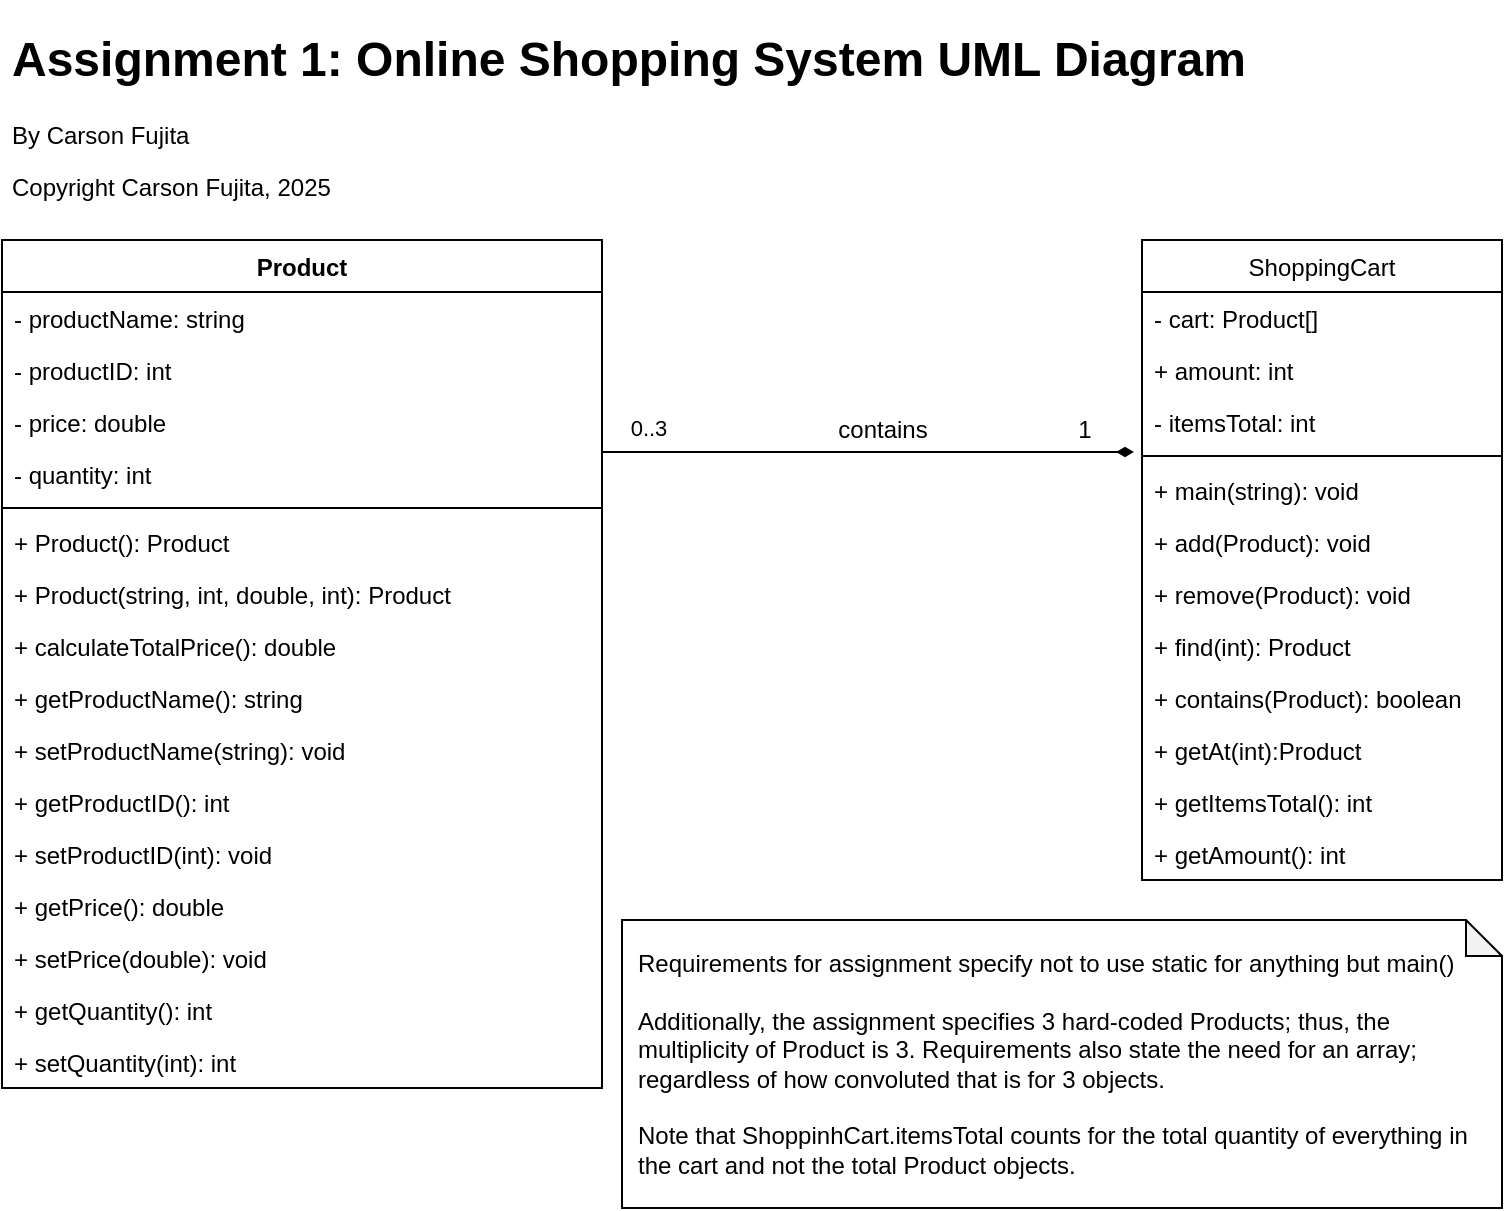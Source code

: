 <mxfile version="14.6.13" type="device"><diagram id="Y7bYHykZH6idU7TYdDi9" name="UML"><mxGraphModel dx="1086" dy="806" grid="1" gridSize="10" guides="1" tooltips="1" connect="1" arrows="1" fold="1" page="1" pageScale="1" pageWidth="850" pageHeight="1100" math="0" shadow="0"><root><mxCell id="7Sb_m9X445iHZZNgVKfj-0"/><mxCell id="7Sb_m9X445iHZZNgVKfj-1" parent="7Sb_m9X445iHZZNgVKfj-0"/><mxCell id="5RMVBK-QYrZy7LOu_omN-7" style="edgeStyle=orthogonalEdgeStyle;rounded=0;orthogonalLoop=1;jettySize=auto;html=1;endArrow=diamondThin;endFill=1;exitX=1;exitY=0.25;exitDx=0;exitDy=0;" edge="1" parent="7Sb_m9X445iHZZNgVKfj-1" source="YnWuSOuUeeE3ut9KJPqA-5"><mxGeometry relative="1" as="geometry"><mxPoint x="320" y="400" as="sourcePoint"/><mxPoint x="586" y="296" as="targetPoint"/><Array as="points"/></mxGeometry></mxCell><mxCell id="5RMVBK-QYrZy7LOu_omN-9" value="0..3" style="edgeLabel;html=1;align=center;verticalAlign=middle;resizable=0;points=[];" vertex="1" connectable="0" parent="5RMVBK-QYrZy7LOu_omN-7"><mxGeometry x="-0.864" y="7" relative="1" as="geometry"><mxPoint x="5" y="-5" as="offset"/></mxGeometry></mxCell><mxCell id="YnWuSOuUeeE3ut9KJPqA-5" value="Product" style="swimlane;fontStyle=1;align=center;verticalAlign=top;childLayout=stackLayout;horizontal=1;startSize=26;horizontalStack=0;resizeParent=1;resizeParentMax=0;resizeLast=0;collapsible=1;marginBottom=0;" vertex="1" parent="7Sb_m9X445iHZZNgVKfj-1"><mxGeometry x="20" y="190" width="300" height="424" as="geometry"/></mxCell><mxCell id="YnWuSOuUeeE3ut9KJPqA-1" value="- productName: string" style="text;strokeColor=none;fillColor=none;align=left;verticalAlign=top;spacingLeft=4;spacingRight=4;overflow=hidden;rotatable=0;points=[[0,0.5],[1,0.5]];portConstraint=eastwest;" vertex="1" parent="YnWuSOuUeeE3ut9KJPqA-5"><mxGeometry y="26" width="300" height="26" as="geometry"/></mxCell><mxCell id="YnWuSOuUeeE3ut9KJPqA-2" value="- productID: int" style="text;strokeColor=none;fillColor=none;align=left;verticalAlign=top;spacingLeft=4;spacingRight=4;overflow=hidden;rotatable=0;points=[[0,0.5],[1,0.5]];portConstraint=eastwest;" vertex="1" parent="YnWuSOuUeeE3ut9KJPqA-5"><mxGeometry y="52" width="300" height="26" as="geometry"/></mxCell><mxCell id="YnWuSOuUeeE3ut9KJPqA-3" value="- price: double" style="text;strokeColor=none;fillColor=none;align=left;verticalAlign=top;spacingLeft=4;spacingRight=4;overflow=hidden;rotatable=0;points=[[0,0.5],[1,0.5]];portConstraint=eastwest;" vertex="1" parent="YnWuSOuUeeE3ut9KJPqA-5"><mxGeometry y="78" width="300" height="26" as="geometry"/></mxCell><mxCell id="YnWuSOuUeeE3ut9KJPqA-4" value="- quantity: int" style="text;strokeColor=none;fillColor=none;align=left;verticalAlign=top;spacingLeft=4;spacingRight=4;overflow=hidden;rotatable=0;points=[[0,0.5],[1,0.5]];portConstraint=eastwest;" vertex="1" parent="YnWuSOuUeeE3ut9KJPqA-5"><mxGeometry y="104" width="300" height="26" as="geometry"/></mxCell><mxCell id="YnWuSOuUeeE3ut9KJPqA-7" value="" style="line;strokeWidth=1;fillColor=none;align=left;verticalAlign=middle;spacingTop=-1;spacingLeft=3;spacingRight=3;rotatable=0;labelPosition=right;points=[];portConstraint=eastwest;" vertex="1" parent="YnWuSOuUeeE3ut9KJPqA-5"><mxGeometry y="130" width="300" height="8" as="geometry"/></mxCell><mxCell id="5RMVBK-QYrZy7LOu_omN-0" value="+ Product(): Product" style="text;strokeColor=none;fillColor=none;align=left;verticalAlign=top;spacingLeft=4;spacingRight=4;overflow=hidden;rotatable=0;points=[[0,0.5],[1,0.5]];portConstraint=eastwest;" vertex="1" parent="YnWuSOuUeeE3ut9KJPqA-5"><mxGeometry y="138" width="300" height="26" as="geometry"/></mxCell><mxCell id="5RMVBK-QYrZy7LOu_omN-1" value="+ Product(string, int, double, int): Product" style="text;strokeColor=none;fillColor=none;align=left;verticalAlign=top;spacingLeft=4;spacingRight=4;overflow=hidden;rotatable=0;points=[[0,0.5],[1,0.5]];portConstraint=eastwest;" vertex="1" parent="YnWuSOuUeeE3ut9KJPqA-5"><mxGeometry y="164" width="300" height="26" as="geometry"/></mxCell><mxCell id="5RMVBK-QYrZy7LOu_omN-2" value="+ calculateTotalPrice(): double" style="text;strokeColor=none;fillColor=none;align=left;verticalAlign=top;spacingLeft=4;spacingRight=4;overflow=hidden;rotatable=0;points=[[0,0.5],[1,0.5]];portConstraint=eastwest;" vertex="1" parent="YnWuSOuUeeE3ut9KJPqA-5"><mxGeometry y="190" width="300" height="26" as="geometry"/></mxCell><mxCell id="YnWuSOuUeeE3ut9KJPqA-8" value="+ getProductName(): string" style="text;strokeColor=none;fillColor=none;align=left;verticalAlign=top;spacingLeft=4;spacingRight=4;overflow=hidden;rotatable=0;points=[[0,0.5],[1,0.5]];portConstraint=eastwest;" vertex="1" parent="YnWuSOuUeeE3ut9KJPqA-5"><mxGeometry y="216" width="300" height="26" as="geometry"/></mxCell><mxCell id="YnWuSOuUeeE3ut9KJPqA-9" value="+ setProductName(string): void" style="text;strokeColor=none;fillColor=none;align=left;verticalAlign=top;spacingLeft=4;spacingRight=4;overflow=hidden;rotatable=0;points=[[0,0.5],[1,0.5]];portConstraint=eastwest;" vertex="1" parent="YnWuSOuUeeE3ut9KJPqA-5"><mxGeometry y="242" width="300" height="26" as="geometry"/></mxCell><mxCell id="YnWuSOuUeeE3ut9KJPqA-11" value="+ getProductID(): int" style="text;strokeColor=none;fillColor=none;align=left;verticalAlign=top;spacingLeft=4;spacingRight=4;overflow=hidden;rotatable=0;points=[[0,0.5],[1,0.5]];portConstraint=eastwest;" vertex="1" parent="YnWuSOuUeeE3ut9KJPqA-5"><mxGeometry y="268" width="300" height="26" as="geometry"/></mxCell><mxCell id="YnWuSOuUeeE3ut9KJPqA-10" value="+ setProductID(int): void" style="text;strokeColor=none;fillColor=none;align=left;verticalAlign=top;spacingLeft=4;spacingRight=4;overflow=hidden;rotatable=0;points=[[0,0.5],[1,0.5]];portConstraint=eastwest;" vertex="1" parent="YnWuSOuUeeE3ut9KJPqA-5"><mxGeometry y="294" width="300" height="26" as="geometry"/></mxCell><mxCell id="YnWuSOuUeeE3ut9KJPqA-12" value="+ getPrice(): double" style="text;strokeColor=none;fillColor=none;align=left;verticalAlign=top;spacingLeft=4;spacingRight=4;overflow=hidden;rotatable=0;points=[[0,0.5],[1,0.5]];portConstraint=eastwest;" vertex="1" parent="YnWuSOuUeeE3ut9KJPqA-5"><mxGeometry y="320" width="300" height="26" as="geometry"/></mxCell><mxCell id="YnWuSOuUeeE3ut9KJPqA-13" value="+ setPrice(double): void" style="text;strokeColor=none;fillColor=none;align=left;verticalAlign=top;spacingLeft=4;spacingRight=4;overflow=hidden;rotatable=0;points=[[0,0.5],[1,0.5]];portConstraint=eastwest;" vertex="1" parent="YnWuSOuUeeE3ut9KJPqA-5"><mxGeometry y="346" width="300" height="26" as="geometry"/></mxCell><mxCell id="YnWuSOuUeeE3ut9KJPqA-14" value="+ getQuantity(): int" style="text;strokeColor=none;fillColor=none;align=left;verticalAlign=top;spacingLeft=4;spacingRight=4;overflow=hidden;rotatable=0;points=[[0,0.5],[1,0.5]];portConstraint=eastwest;" vertex="1" parent="YnWuSOuUeeE3ut9KJPqA-5"><mxGeometry y="372" width="300" height="26" as="geometry"/></mxCell><mxCell id="YnWuSOuUeeE3ut9KJPqA-15" value="+ setQuantity(int): int" style="text;strokeColor=none;fillColor=none;align=left;verticalAlign=top;spacingLeft=4;spacingRight=4;overflow=hidden;rotatable=0;points=[[0,0.5],[1,0.5]];portConstraint=eastwest;" vertex="1" parent="YnWuSOuUeeE3ut9KJPqA-5"><mxGeometry y="398" width="300" height="26" as="geometry"/></mxCell><mxCell id="5RMVBK-QYrZy7LOu_omN-3" value="ShoppingCart" style="swimlane;fontStyle=0;childLayout=stackLayout;horizontal=1;startSize=26;fillColor=none;horizontalStack=0;resizeParent=1;resizeParentMax=0;resizeLast=0;collapsible=1;marginBottom=0;" vertex="1" parent="7Sb_m9X445iHZZNgVKfj-1"><mxGeometry x="590" y="190" width="180" height="320" as="geometry"/></mxCell><mxCell id="5RMVBK-QYrZy7LOu_omN-4" value="- cart: Product[]" style="text;strokeColor=none;fillColor=none;align=left;verticalAlign=top;spacingLeft=4;spacingRight=4;overflow=hidden;rotatable=0;points=[[0,0.5],[1,0.5]];portConstraint=eastwest;" vertex="1" parent="5RMVBK-QYrZy7LOu_omN-3"><mxGeometry y="26" width="180" height="26" as="geometry"/></mxCell><mxCell id="ETpkoH8WvLJAsdyeOqq_-19" value="+ amount: int" style="text;strokeColor=none;fillColor=none;align=left;verticalAlign=top;spacingLeft=4;spacingRight=4;overflow=hidden;rotatable=0;points=[[0,0.5],[1,0.5]];portConstraint=eastwest;" vertex="1" parent="5RMVBK-QYrZy7LOu_omN-3"><mxGeometry y="52" width="180" height="26" as="geometry"/></mxCell><mxCell id="ETpkoH8WvLJAsdyeOqq_-14" value="- itemsTotal: int" style="text;strokeColor=none;fillColor=none;align=left;verticalAlign=top;spacingLeft=4;spacingRight=4;overflow=hidden;rotatable=0;points=[[0,0.5],[1,0.5]];portConstraint=eastwest;" vertex="1" parent="5RMVBK-QYrZy7LOu_omN-3"><mxGeometry y="78" width="180" height="26" as="geometry"/></mxCell><mxCell id="ETpkoH8WvLJAsdyeOqq_-3" value="" style="line;strokeWidth=1;fillColor=none;align=left;verticalAlign=middle;spacingTop=-1;spacingLeft=3;spacingRight=3;rotatable=0;labelPosition=right;points=[];portConstraint=eastwest;" vertex="1" parent="5RMVBK-QYrZy7LOu_omN-3"><mxGeometry y="104" width="180" height="8" as="geometry"/></mxCell><mxCell id="ETpkoH8WvLJAsdyeOqq_-8" value="+ main(string): void" style="text;strokeColor=none;fillColor=none;align=left;verticalAlign=top;spacingLeft=4;spacingRight=4;overflow=hidden;rotatable=0;points=[[0,0.5],[1,0.5]];portConstraint=eastwest;" vertex="1" parent="5RMVBK-QYrZy7LOu_omN-3"><mxGeometry y="112" width="180" height="26" as="geometry"/></mxCell><mxCell id="ETpkoH8WvLJAsdyeOqq_-4" value="+ add(Product): void" style="text;strokeColor=none;fillColor=none;align=left;verticalAlign=top;spacingLeft=4;spacingRight=4;overflow=hidden;rotatable=0;points=[[0,0.5],[1,0.5]];portConstraint=eastwest;" vertex="1" parent="5RMVBK-QYrZy7LOu_omN-3"><mxGeometry y="138" width="180" height="26" as="geometry"/></mxCell><mxCell id="ETpkoH8WvLJAsdyeOqq_-5" value="+ remove(Product): void" style="text;strokeColor=none;fillColor=none;align=left;verticalAlign=top;spacingLeft=4;spacingRight=4;overflow=hidden;rotatable=0;points=[[0,0.5],[1,0.5]];portConstraint=eastwest;" vertex="1" parent="5RMVBK-QYrZy7LOu_omN-3"><mxGeometry y="164" width="180" height="26" as="geometry"/></mxCell><mxCell id="ETpkoH8WvLJAsdyeOqq_-6" value="+ find(int): Product" style="text;strokeColor=none;fillColor=none;align=left;verticalAlign=top;spacingLeft=4;spacingRight=4;overflow=hidden;rotatable=0;points=[[0,0.5],[1,0.5]];portConstraint=eastwest;" vertex="1" parent="5RMVBK-QYrZy7LOu_omN-3"><mxGeometry y="190" width="180" height="26" as="geometry"/></mxCell><mxCell id="ETpkoH8WvLJAsdyeOqq_-7" value="+ contains(Product): boolean" style="text;strokeColor=none;fillColor=none;align=left;verticalAlign=top;spacingLeft=4;spacingRight=4;overflow=hidden;rotatable=0;points=[[0,0.5],[1,0.5]];portConstraint=eastwest;" vertex="1" parent="5RMVBK-QYrZy7LOu_omN-3"><mxGeometry y="216" width="180" height="26" as="geometry"/></mxCell><mxCell id="ETpkoH8WvLJAsdyeOqq_-9" value="+ getAt(int):Product" style="text;strokeColor=none;fillColor=none;align=left;verticalAlign=top;spacingLeft=4;spacingRight=4;overflow=hidden;rotatable=0;points=[[0,0.5],[1,0.5]];portConstraint=eastwest;" vertex="1" parent="5RMVBK-QYrZy7LOu_omN-3"><mxGeometry y="242" width="180" height="26" as="geometry"/></mxCell><mxCell id="ETpkoH8WvLJAsdyeOqq_-15" value="+ getItemsTotal(): int" style="text;strokeColor=none;fillColor=none;align=left;verticalAlign=top;spacingLeft=4;spacingRight=4;overflow=hidden;rotatable=0;points=[[0,0.5],[1,0.5]];portConstraint=eastwest;" vertex="1" parent="5RMVBK-QYrZy7LOu_omN-3"><mxGeometry y="268" width="180" height="26" as="geometry"/></mxCell><mxCell id="ETpkoH8WvLJAsdyeOqq_-18" value="+ getAmount(): int" style="text;strokeColor=none;fillColor=none;align=left;verticalAlign=top;spacingLeft=4;spacingRight=4;overflow=hidden;rotatable=0;points=[[0,0.5],[1,0.5]];portConstraint=eastwest;" vertex="1" parent="5RMVBK-QYrZy7LOu_omN-3"><mxGeometry y="294" width="180" height="26" as="geometry"/></mxCell><mxCell id="5RMVBK-QYrZy7LOu_omN-10" value="1" style="text;html=1;align=center;verticalAlign=middle;resizable=0;points=[];autosize=1;strokeColor=none;" vertex="1" parent="7Sb_m9X445iHZZNgVKfj-1"><mxGeometry x="551" y="275" width="20" height="20" as="geometry"/></mxCell><mxCell id="5RMVBK-QYrZy7LOu_omN-12" value="Requirements for assignment specify not to use static for anything but main()&lt;br&gt;&lt;br&gt;Additionally, the assignment specifies 3 hard-coded Products; thus, the multiplicity&amp;nbsp;of Product is 3. Requirements also state the need for an array; regardless of how convoluted that is for 3 objects.&amp;nbsp;&lt;br&gt;&lt;br&gt;Note that ShoppinhCart.itemsTotal counts for the total quantity of everything in the cart and not the total Product objects.&amp;nbsp;" style="shape=note;whiteSpace=wrap;html=1;backgroundOutline=1;darkOpacity=0.05;align=left;spacingLeft=6;size=18;" vertex="1" parent="7Sb_m9X445iHZZNgVKfj-1"><mxGeometry x="330" y="530" width="440" height="144" as="geometry"/></mxCell><mxCell id="5RMVBK-QYrZy7LOu_omN-13" value="&lt;h1&gt;Assignment 1: Online Shopping System UML Diagram&lt;/h1&gt;&lt;p&gt;By Carson Fujita&lt;/p&gt;&lt;p&gt;Copyright Carson Fujita, 2025&lt;/p&gt;" style="text;html=1;strokeColor=none;fillColor=none;spacing=5;spacingTop=-20;whiteSpace=wrap;overflow=hidden;rounded=0;" vertex="1" parent="7Sb_m9X445iHZZNgVKfj-1"><mxGeometry x="20" y="80" width="660" height="110" as="geometry"/></mxCell><mxCell id="ETpkoH8WvLJAsdyeOqq_-11" value="contains" style="text;html=1;align=center;verticalAlign=middle;resizable=0;points=[];autosize=1;strokeColor=none;" vertex="1" parent="7Sb_m9X445iHZZNgVKfj-1"><mxGeometry x="430" y="275" width="60" height="20" as="geometry"/></mxCell></root></mxGraphModel></diagram></mxfile>